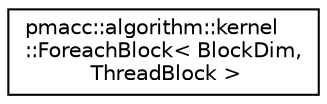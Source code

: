 digraph "Graphical Class Hierarchy"
{
 // LATEX_PDF_SIZE
  edge [fontname="Helvetica",fontsize="10",labelfontname="Helvetica",labelfontsize="10"];
  node [fontname="Helvetica",fontsize="10",shape=record];
  rankdir="LR";
  Node0 [label="pmacc::algorithm::kernel\l::ForeachBlock\< BlockDim,\l ThreadBlock \>",height=0.2,width=0.4,color="black", fillcolor="white", style="filled",URL="$structpmacc_1_1algorithm_1_1kernel_1_1_foreach_block.html",tooltip="Special foreach algorithm that calls a cuda kernel."];
}
